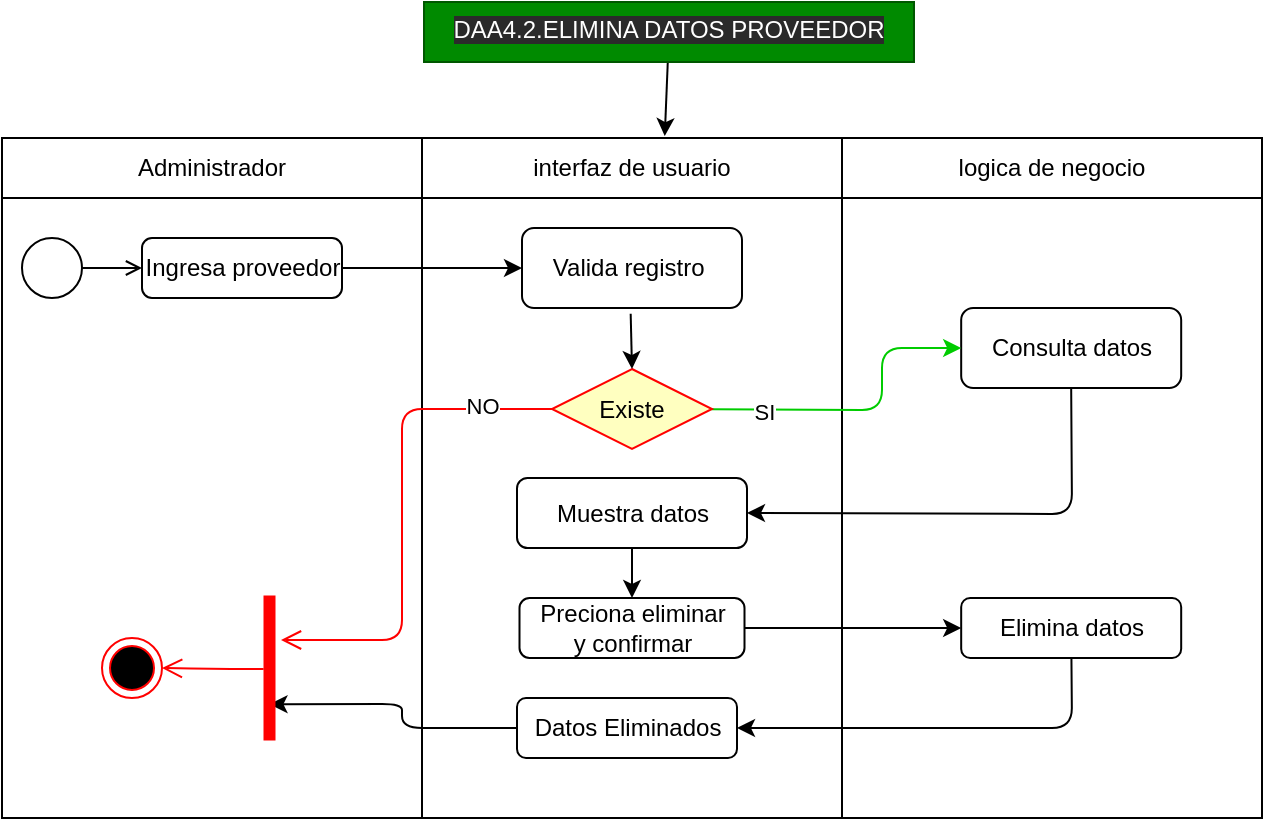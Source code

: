 <mxfile>
    <diagram id="7SQ4fE8NQxVrSmi0O1sF" name="Page-1">
        <mxGraphModel dx="758" dy="607" grid="0" gridSize="10" guides="1" tooltips="1" connect="1" arrows="1" fold="1" page="1" pageScale="1" pageWidth="827" pageHeight="1169" math="0" shadow="0">
            <root>
                <mxCell id="0"/>
                <mxCell id="1" parent="0"/>
                <mxCell id="2" value="" style="shape=table;startSize=0;container=1;collapsible=0;childLayout=tableLayout;" parent="1" vertex="1">
                    <mxGeometry x="80" y="130" width="630" height="340" as="geometry"/>
                </mxCell>
                <mxCell id="3" value="" style="shape=partialRectangle;collapsible=0;dropTarget=0;pointerEvents=0;fillColor=none;top=0;left=0;bottom=0;right=0;points=[[0,0.5],[1,0.5]];portConstraint=eastwest;" parent="2" vertex="1">
                    <mxGeometry width="630" height="30" as="geometry"/>
                </mxCell>
                <mxCell id="4" value="Administrador" style="shape=partialRectangle;html=1;whiteSpace=wrap;connectable=0;overflow=hidden;fillColor=none;top=0;left=0;bottom=0;right=0;pointerEvents=1;" parent="3" vertex="1">
                    <mxGeometry width="210" height="30" as="geometry">
                        <mxRectangle width="210" height="30" as="alternateBounds"/>
                    </mxGeometry>
                </mxCell>
                <mxCell id="5" value="interfaz de usuario" style="shape=partialRectangle;html=1;whiteSpace=wrap;connectable=0;overflow=hidden;fillColor=none;top=0;left=0;bottom=0;right=0;pointerEvents=1;" parent="3" vertex="1">
                    <mxGeometry x="210" width="210" height="30" as="geometry">
                        <mxRectangle width="210" height="30" as="alternateBounds"/>
                    </mxGeometry>
                </mxCell>
                <mxCell id="6" value="logica de negocio" style="shape=partialRectangle;html=1;whiteSpace=wrap;connectable=0;overflow=hidden;fillColor=none;top=0;left=0;bottom=0;right=0;pointerEvents=1;" parent="3" vertex="1">
                    <mxGeometry x="420" width="210" height="30" as="geometry">
                        <mxRectangle width="210" height="30" as="alternateBounds"/>
                    </mxGeometry>
                </mxCell>
                <mxCell id="7" value="" style="shape=partialRectangle;collapsible=0;dropTarget=0;pointerEvents=0;fillColor=none;top=0;left=0;bottom=0;right=0;points=[[0,0.5],[1,0.5]];portConstraint=eastwest;" parent="2" vertex="1">
                    <mxGeometry y="30" width="630" height="310" as="geometry"/>
                </mxCell>
                <mxCell id="8" value="" style="shape=partialRectangle;html=1;whiteSpace=wrap;connectable=0;overflow=hidden;fillColor=none;top=0;left=0;bottom=0;right=0;pointerEvents=1;" parent="7" vertex="1">
                    <mxGeometry width="210" height="310" as="geometry">
                        <mxRectangle width="210" height="310" as="alternateBounds"/>
                    </mxGeometry>
                </mxCell>
                <mxCell id="9" value="" style="shape=partialRectangle;html=1;whiteSpace=wrap;connectable=0;overflow=hidden;fillColor=none;top=0;left=0;bottom=0;right=0;pointerEvents=1;" parent="7" vertex="1">
                    <mxGeometry x="210" width="210" height="310" as="geometry">
                        <mxRectangle width="210" height="310" as="alternateBounds"/>
                    </mxGeometry>
                </mxCell>
                <mxCell id="10" value="" style="shape=partialRectangle;html=1;whiteSpace=wrap;connectable=0;overflow=hidden;fillColor=none;top=0;left=0;bottom=0;right=0;pointerEvents=1;" parent="7" vertex="1">
                    <mxGeometry x="420" width="210" height="310" as="geometry">
                        <mxRectangle width="210" height="310" as="alternateBounds"/>
                    </mxGeometry>
                </mxCell>
                <mxCell id="11" value="Valida registro&amp;nbsp;" style="rounded=1;whiteSpace=wrap;html=1;fillColor=#FFFFFF;fontColor=#000000;" parent="1" vertex="1">
                    <mxGeometry x="340" y="175" width="110" height="40" as="geometry"/>
                </mxCell>
                <mxCell id="12" value="" style="edgeStyle=none;html=1;fontColor=#000000;entryX=1;entryY=0.5;entryDx=0;entryDy=0;exitX=0.5;exitY=1;exitDx=0;exitDy=0;" parent="1" source="13" target="15" edge="1">
                    <mxGeometry relative="1" as="geometry">
                        <Array as="points">
                            <mxPoint x="615" y="318"/>
                        </Array>
                    </mxGeometry>
                </mxCell>
                <mxCell id="13" value="Consulta datos" style="rounded=1;whiteSpace=wrap;html=1;fillColor=#FFFFFF;fontColor=#000000;" parent="1" vertex="1">
                    <mxGeometry x="559.59" y="215" width="110" height="40" as="geometry"/>
                </mxCell>
                <mxCell id="14" style="edgeStyle=none;html=1;entryX=0.5;entryY=0;entryDx=0;entryDy=0;" parent="1" source="15" target="30" edge="1">
                    <mxGeometry relative="1" as="geometry"/>
                </mxCell>
                <mxCell id="15" value="Muestra datos" style="whiteSpace=wrap;html=1;fillColor=#FFFFFF;fontColor=#000000;rounded=1;" parent="1" vertex="1">
                    <mxGeometry x="337.5" y="300" width="115" height="35" as="geometry"/>
                </mxCell>
                <mxCell id="16" style="edgeStyle=none;html=1;" parent="1" source="17" target="11" edge="1">
                    <mxGeometry relative="1" as="geometry"/>
                </mxCell>
                <mxCell id="17" value="&lt;span style=&quot;color: rgb(0 , 0 , 0)&quot;&gt;Ingresa proveedor&lt;/span&gt;" style="html=1;align=center;verticalAlign=middle;rounded=1;absoluteArcSize=1;arcSize=10;dashed=0;fillColor=#FFFFFF;" parent="1" vertex="1">
                    <mxGeometry x="150" y="180" width="100" height="30" as="geometry"/>
                </mxCell>
                <mxCell id="18" value="" style="ellipse;html=1;fillColor=#FFFFFF;" parent="1" vertex="1">
                    <mxGeometry x="90" y="180" width="30" height="30" as="geometry"/>
                </mxCell>
                <mxCell id="19" value="" style="endArrow=open;html=1;rounded=0;align=center;verticalAlign=top;endFill=0;labelBackgroundColor=none;endSize=6;" parent="1" source="18" edge="1">
                    <mxGeometry relative="1" as="geometry">
                        <mxPoint x="150" y="195" as="targetPoint"/>
                    </mxGeometry>
                </mxCell>
                <mxCell id="20" style="edgeStyle=none;html=1;entryX=0;entryY=0.5;entryDx=0;entryDy=0;strokeColor=#00CC00;" parent="1" source="22" target="13" edge="1">
                    <mxGeometry relative="1" as="geometry">
                        <Array as="points">
                            <mxPoint x="520" y="266"/>
                            <mxPoint x="520" y="235"/>
                        </Array>
                    </mxGeometry>
                </mxCell>
                <mxCell id="21" value="SI" style="edgeLabel;html=1;align=center;verticalAlign=middle;resizable=0;points=[];" parent="20" vertex="1" connectable="0">
                    <mxGeometry x="-0.668" y="-1" relative="1" as="geometry">
                        <mxPoint as="offset"/>
                    </mxGeometry>
                </mxCell>
                <mxCell id="22" value="&lt;font color=&quot;#000000&quot;&gt;Existe&lt;/font&gt;" style="rhombus;whiteSpace=wrap;html=1;fillColor=#ffffc0;strokeColor=#ff0000;" parent="1" vertex="1">
                    <mxGeometry x="355" y="245.5" width="80" height="40" as="geometry"/>
                </mxCell>
                <mxCell id="23" value="" style="edgeStyle=orthogonalEdgeStyle;html=1;align=left;verticalAlign=top;endArrow=open;endSize=8;strokeColor=#ff0000;entryX=0.312;entryY=-0.075;entryDx=0;entryDy=0;entryPerimeter=0;" parent="1" source="22" target="35" edge="1">
                    <mxGeometry x="-0.718" relative="1" as="geometry">
                        <mxPoint x="395" y="320" as="targetPoint"/>
                        <mxPoint as="offset"/>
                        <Array as="points">
                            <mxPoint x="280" y="266"/>
                            <mxPoint x="280" y="381"/>
                            <mxPoint x="220" y="381"/>
                        </Array>
                    </mxGeometry>
                </mxCell>
                <mxCell id="24" value="NO" style="edgeLabel;html=1;align=center;verticalAlign=middle;resizable=0;points=[];" parent="23" vertex="1" connectable="0">
                    <mxGeometry x="-0.719" y="-2" relative="1" as="geometry">
                        <mxPoint as="offset"/>
                    </mxGeometry>
                </mxCell>
                <mxCell id="25" value="" style="endArrow=classic;html=1;entryX=0.5;entryY=0;entryDx=0;entryDy=0;exitX=0.494;exitY=1.073;exitDx=0;exitDy=0;exitPerimeter=0;" parent="1" source="11" target="22" edge="1">
                    <mxGeometry width="50" height="50" relative="1" as="geometry">
                        <mxPoint x="310" y="280" as="sourcePoint"/>
                        <mxPoint x="360" y="230" as="targetPoint"/>
                    </mxGeometry>
                </mxCell>
                <mxCell id="26" value="" style="ellipse;html=1;shape=endState;fillColor=#000000;strokeColor=#ff0000;" parent="1" vertex="1">
                    <mxGeometry x="130" y="380" width="30" height="30" as="geometry"/>
                </mxCell>
                <mxCell id="27" style="edgeStyle=none;html=1;entryX=0.526;entryY=-0.032;entryDx=0;entryDy=0;entryPerimeter=0;" parent="1" source="28" target="3" edge="1">
                    <mxGeometry relative="1" as="geometry"/>
                </mxCell>
                <mxCell id="28" value="&lt;span style=&quot;color: rgb(255 , 255 , 255) ; font-family: &amp;#34;helvetica&amp;#34; ; font-size: 12px ; font-style: normal ; font-weight: 400 ; letter-spacing: normal ; text-indent: 0px ; text-transform: none ; word-spacing: 0px ; background-color: rgb(42 , 42 , 42) ; display: inline ; float: none&quot;&gt;DAA4.2.ELIMINA DATOS PROVEEDOR&lt;/span&gt;" style="text;whiteSpace=wrap;html=1;fillColor=#008a00;fontColor=#ffffff;strokeColor=#005700;align=center;" parent="1" vertex="1">
                    <mxGeometry x="291" y="62" width="245" height="30" as="geometry"/>
                </mxCell>
                <mxCell id="29" style="edgeStyle=none;html=1;entryX=0;entryY=0.5;entryDx=0;entryDy=0;" parent="1" source="30" target="32" edge="1">
                    <mxGeometry relative="1" as="geometry"/>
                </mxCell>
                <mxCell id="30" value="Preciona eliminar&lt;br&gt;&amp;nbsp;y confirmar&amp;nbsp;" style="html=1;align=center;verticalAlign=middle;rounded=1;absoluteArcSize=1;arcSize=10;dashed=0;fillColor=#FFFFFF;fontColor=#000000;" parent="1" vertex="1">
                    <mxGeometry x="338.75" y="360" width="112.5" height="30" as="geometry"/>
                </mxCell>
                <mxCell id="31" value="" style="edgeStyle=none;html=1;" parent="1" source="32" target="34" edge="1">
                    <mxGeometry relative="1" as="geometry">
                        <Array as="points">
                            <mxPoint x="615" y="425"/>
                        </Array>
                    </mxGeometry>
                </mxCell>
                <mxCell id="32" value="Elimina datos" style="rounded=1;whiteSpace=wrap;html=1;fillColor=#FFFFFF;fontColor=#000000;" parent="1" vertex="1">
                    <mxGeometry x="559.59" y="360" width="110" height="30" as="geometry"/>
                </mxCell>
                <mxCell id="33" style="edgeStyle=none;html=1;entryX=0.75;entryY=0.5;entryDx=0;entryDy=0;entryPerimeter=0;" parent="1" source="34" target="35" edge="1">
                    <mxGeometry relative="1" as="geometry">
                        <Array as="points">
                            <mxPoint x="280" y="425"/>
                            <mxPoint x="280" y="413"/>
                        </Array>
                    </mxGeometry>
                </mxCell>
                <mxCell id="34" value="Datos Eliminados" style="rounded=1;whiteSpace=wrap;html=1;fillColor=#FFFFFF;fontColor=#000000;" parent="1" vertex="1">
                    <mxGeometry x="337.5" y="410" width="110" height="30" as="geometry"/>
                </mxCell>
                <mxCell id="35" value="" style="shape=line;html=1;strokeWidth=6;strokeColor=#ff0000;rotation=90;" parent="1" vertex="1">
                    <mxGeometry x="177.5" y="390" width="72.5" height="10" as="geometry"/>
                </mxCell>
                <mxCell id="36" value="" style="edgeStyle=orthogonalEdgeStyle;html=1;verticalAlign=bottom;endArrow=open;endSize=8;strokeColor=#ff0000;exitX=0.507;exitY=0.795;exitDx=0;exitDy=0;exitPerimeter=0;entryX=1;entryY=0.5;entryDx=0;entryDy=0;" parent="1" source="35" target="26" edge="1">
                    <mxGeometry relative="1" as="geometry">
                        <mxPoint x="260" y="410" as="targetPoint"/>
                    </mxGeometry>
                </mxCell>
            </root>
        </mxGraphModel>
    </diagram>
</mxfile>
